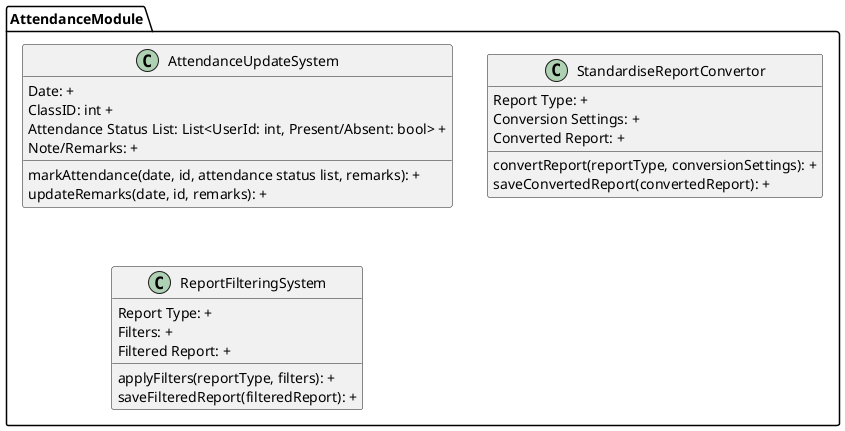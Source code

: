 @startuml attendance

package AttendanceModule {
	class AttendanceUpdateSystem {
		Date: +
		ClassID: int +
		Attendance Status List: List<UserId: int, Present/Absent: bool> +
		Note/Remarks: +
		markAttendance(date, id, attendance status list, remarks): +
		updateRemarks(date, id, remarks): +
	}

	class StandardiseReportConvertor {
		Report Type: +
		Conversion Settings: +
		Converted Report: +
		convertReport(reportType, conversionSettings): +
		saveConvertedReport(convertedReport): +
	}

	class ReportFilteringSystem {
		Report Type: +
		Filters: +
		Filtered Report: +
		applyFilters(reportType, filters): +
		saveFilteredReport(filteredReport): +
	}
}
@enduml